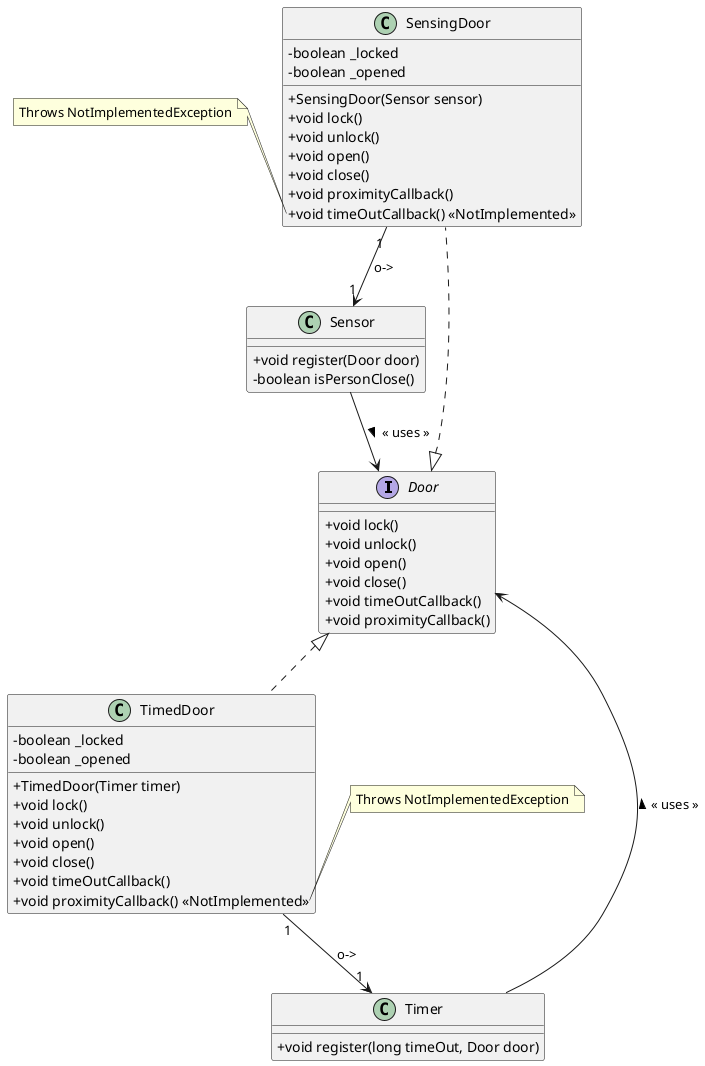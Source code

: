 @startuml
skinparam classAttributeIconSize 0

interface Door {
    + void lock()
    + void unlock()
    + void open()
    + void close()
    + void timeOutCallback()
    + void proximityCallback()
}

class SensingDoor {
    - boolean _locked
    - boolean _opened
    + SensingDoor(Sensor sensor)
    + void lock()
    + void unlock()
    + void open()
    + void close()
    + void proximityCallback()
    + void timeOutCallback() <<NotImplemented>>
}

class TimedDoor {
    - boolean _locked
    - boolean _opened
    + TimedDoor(Timer timer)
    + void lock()
    + void unlock()
    + void open()
    + void close()
    + void timeOutCallback()
    + void proximityCallback() <<NotImplemented>>
}

class Sensor {
    + void register(Door door)
    - boolean isPersonClose()
}

class Timer {
    + void register(long timeOut, Door door)
}

' Relations
Door <|.. SensingDoor
Door <|.. TimedDoor

SensingDoor --> Sensor : "1" o-> "1"
TimedDoor --> Timer : "1" o-> "1"

Sensor --> Door : « uses » > 
Timer --> Door : « uses » > 

note left of SensingDoor::timeOutCallback
    Throws NotImplementedException
end note

note left of TimedDoor::proximityCallback
    Throws NotImplementedException
end note
@enduml